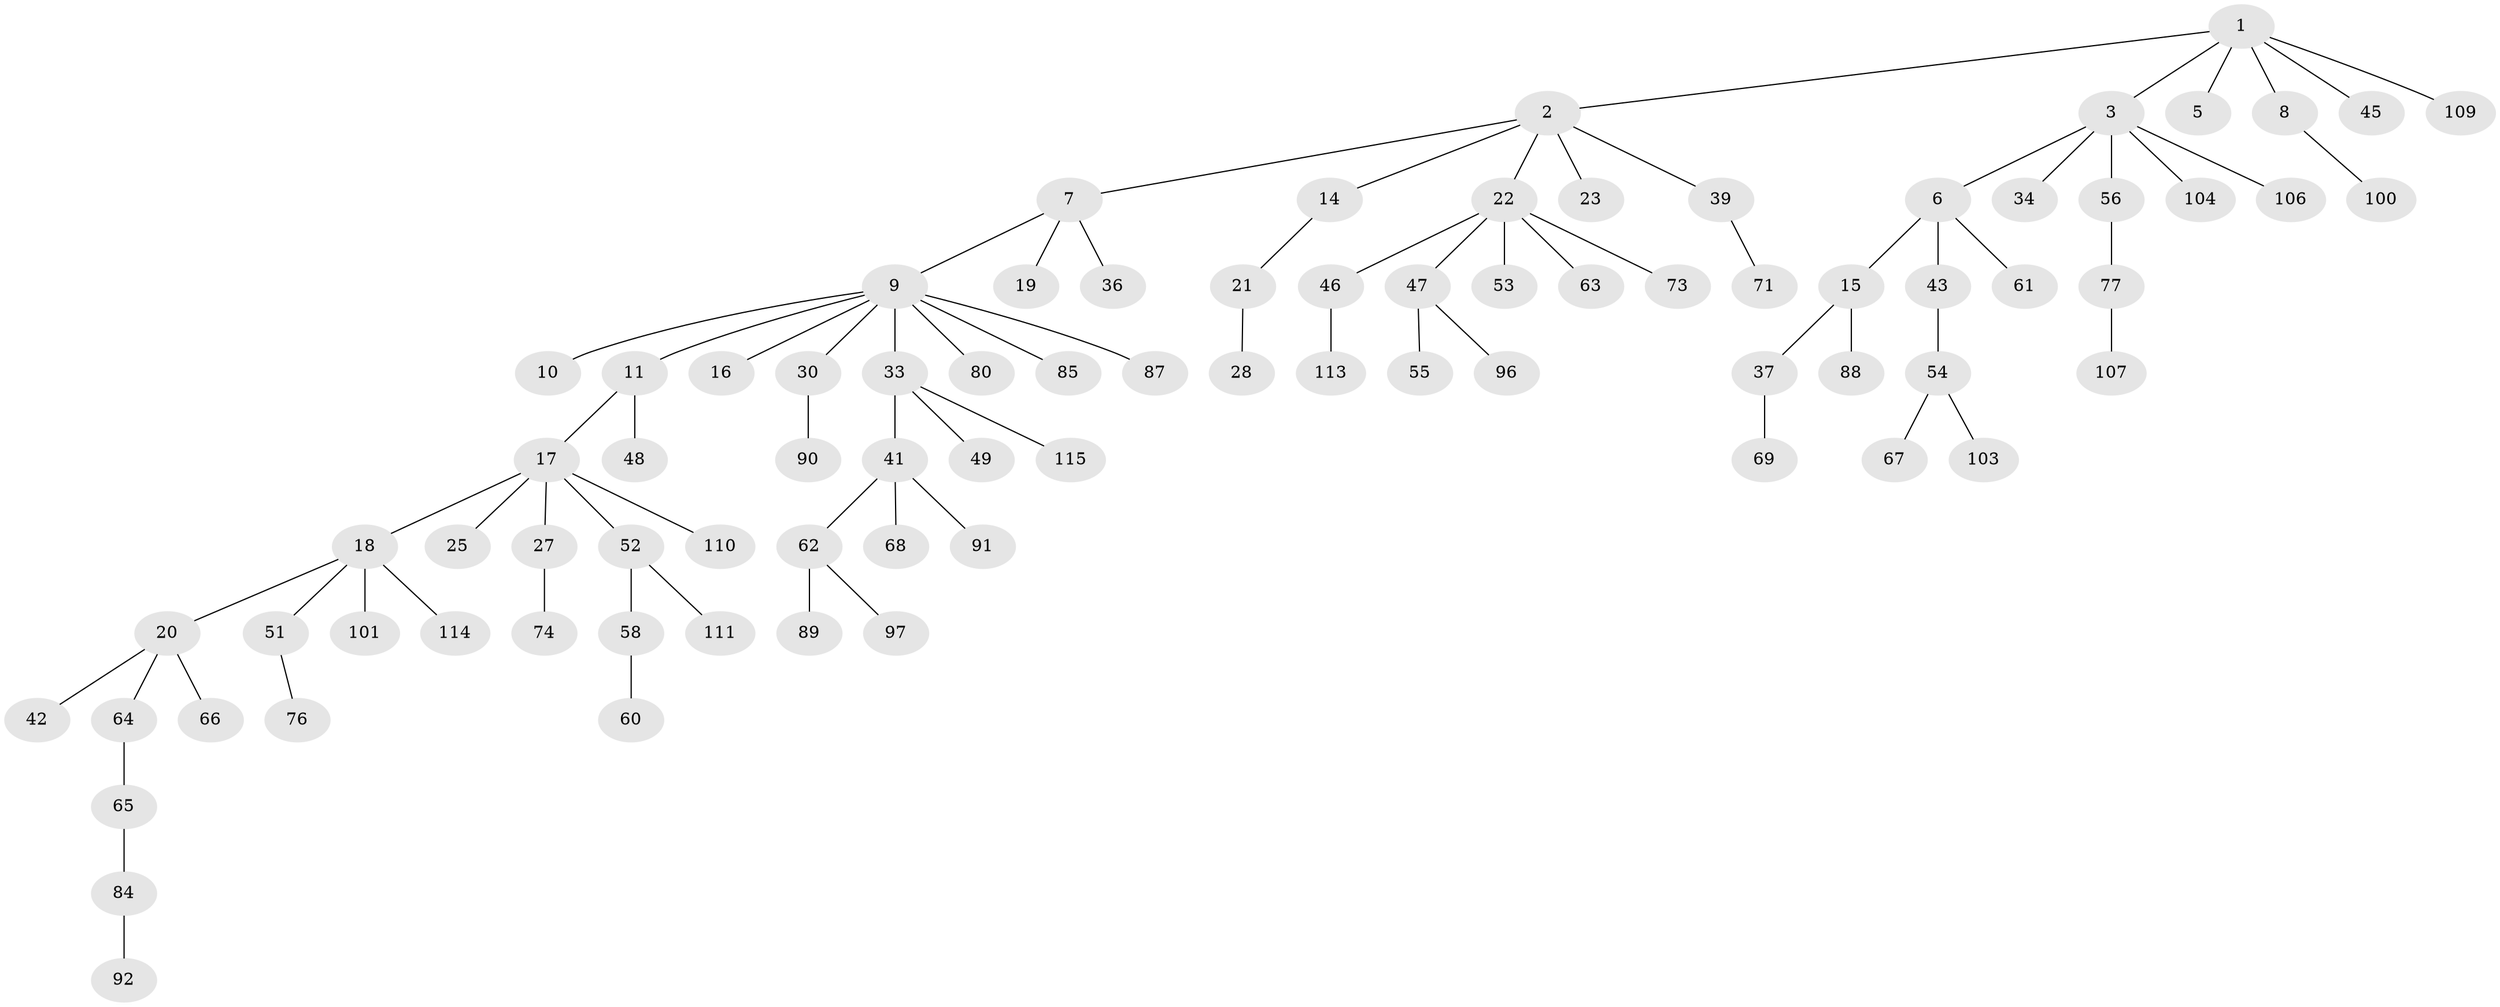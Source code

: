 // Generated by graph-tools (version 1.1) at 2025/52/02/27/25 19:52:10]
// undirected, 82 vertices, 81 edges
graph export_dot {
graph [start="1"]
  node [color=gray90,style=filled];
  1 [super="+79"];
  2 [super="+12"];
  3 [super="+4"];
  5 [super="+83"];
  6 [super="+59"];
  7 [super="+31"];
  8 [super="+29"];
  9 [super="+35"];
  10;
  11 [super="+13"];
  14;
  15 [super="+24"];
  16;
  17 [super="+26"];
  18 [super="+32"];
  19;
  20 [super="+50"];
  21 [super="+78"];
  22 [super="+38"];
  23;
  25;
  27 [super="+40"];
  28;
  30 [super="+70"];
  33 [super="+94"];
  34;
  36;
  37;
  39 [super="+44"];
  41;
  42 [super="+81"];
  43;
  45 [super="+102"];
  46;
  47 [super="+72"];
  48 [super="+95"];
  49;
  51 [super="+98"];
  52 [super="+112"];
  53;
  54 [super="+57"];
  55;
  56;
  58;
  60 [super="+93"];
  61;
  62 [super="+86"];
  63;
  64;
  65 [super="+82"];
  66;
  67;
  68;
  69;
  71;
  73 [super="+99"];
  74 [super="+75"];
  76;
  77 [super="+105"];
  80;
  84;
  85;
  87;
  88;
  89;
  90;
  91;
  92;
  96;
  97 [super="+108"];
  100;
  101;
  103;
  104 [super="+116"];
  106;
  107;
  109;
  110;
  111;
  113;
  114;
  115;
  1 -- 2;
  1 -- 3;
  1 -- 5;
  1 -- 8;
  1 -- 45;
  1 -- 109;
  2 -- 7;
  2 -- 14;
  2 -- 23;
  2 -- 39;
  2 -- 22;
  3 -- 104;
  3 -- 106;
  3 -- 56;
  3 -- 34;
  3 -- 6;
  6 -- 15;
  6 -- 43;
  6 -- 61;
  7 -- 9;
  7 -- 19;
  7 -- 36;
  8 -- 100;
  9 -- 10;
  9 -- 11;
  9 -- 16;
  9 -- 30;
  9 -- 33;
  9 -- 85;
  9 -- 80;
  9 -- 87;
  11 -- 17;
  11 -- 48;
  14 -- 21;
  15 -- 37;
  15 -- 88;
  17 -- 18;
  17 -- 25;
  17 -- 27;
  17 -- 110;
  17 -- 52;
  18 -- 20;
  18 -- 51;
  18 -- 101;
  18 -- 114;
  20 -- 42;
  20 -- 66;
  20 -- 64;
  21 -- 28;
  22 -- 47;
  22 -- 63;
  22 -- 73;
  22 -- 46;
  22 -- 53;
  27 -- 74;
  30 -- 90;
  33 -- 41;
  33 -- 49;
  33 -- 115;
  37 -- 69;
  39 -- 71;
  41 -- 62;
  41 -- 68;
  41 -- 91;
  43 -- 54;
  46 -- 113;
  47 -- 55;
  47 -- 96;
  51 -- 76;
  52 -- 58;
  52 -- 111;
  54 -- 103;
  54 -- 67;
  56 -- 77;
  58 -- 60;
  62 -- 89;
  62 -- 97;
  64 -- 65;
  65 -- 84;
  77 -- 107;
  84 -- 92;
}
